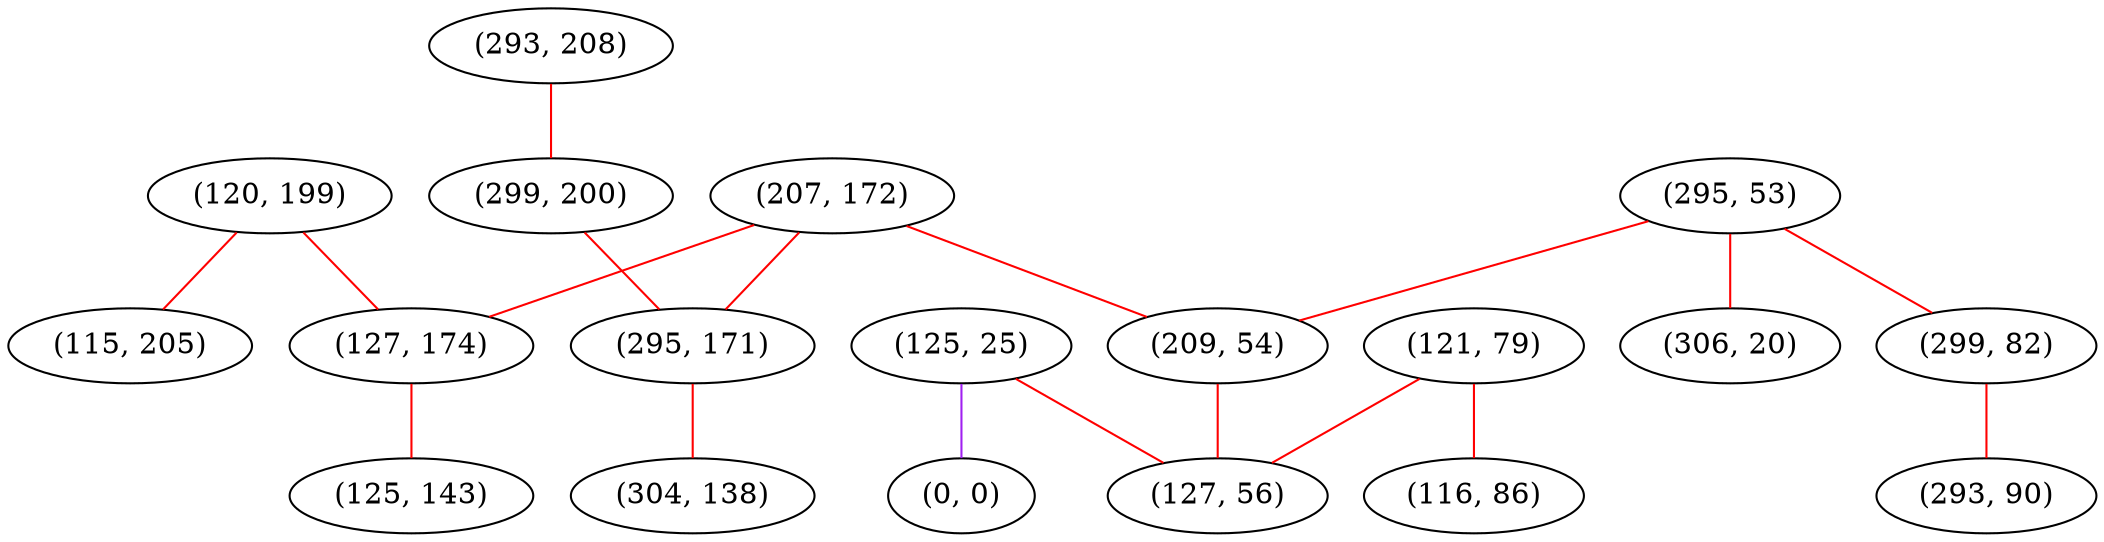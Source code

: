 graph "" {
"(207, 172)";
"(295, 53)";
"(293, 208)";
"(120, 199)";
"(299, 200)";
"(125, 25)";
"(127, 174)";
"(121, 79)";
"(306, 20)";
"(0, 0)";
"(209, 54)";
"(115, 205)";
"(127, 56)";
"(295, 171)";
"(299, 82)";
"(125, 143)";
"(116, 86)";
"(293, 90)";
"(304, 138)";
"(207, 172)" -- "(295, 171)"  [color=red, key=0, weight=1];
"(207, 172)" -- "(127, 174)"  [color=red, key=0, weight=1];
"(207, 172)" -- "(209, 54)"  [color=red, key=0, weight=1];
"(295, 53)" -- "(299, 82)"  [color=red, key=0, weight=1];
"(295, 53)" -- "(209, 54)"  [color=red, key=0, weight=1];
"(295, 53)" -- "(306, 20)"  [color=red, key=0, weight=1];
"(293, 208)" -- "(299, 200)"  [color=red, key=0, weight=1];
"(120, 199)" -- "(127, 174)"  [color=red, key=0, weight=1];
"(120, 199)" -- "(115, 205)"  [color=red, key=0, weight=1];
"(299, 200)" -- "(295, 171)"  [color=red, key=0, weight=1];
"(125, 25)" -- "(0, 0)"  [color=purple, key=0, weight=4];
"(125, 25)" -- "(127, 56)"  [color=red, key=0, weight=1];
"(127, 174)" -- "(125, 143)"  [color=red, key=0, weight=1];
"(121, 79)" -- "(127, 56)"  [color=red, key=0, weight=1];
"(121, 79)" -- "(116, 86)"  [color=red, key=0, weight=1];
"(209, 54)" -- "(127, 56)"  [color=red, key=0, weight=1];
"(295, 171)" -- "(304, 138)"  [color=red, key=0, weight=1];
"(299, 82)" -- "(293, 90)"  [color=red, key=0, weight=1];
}
